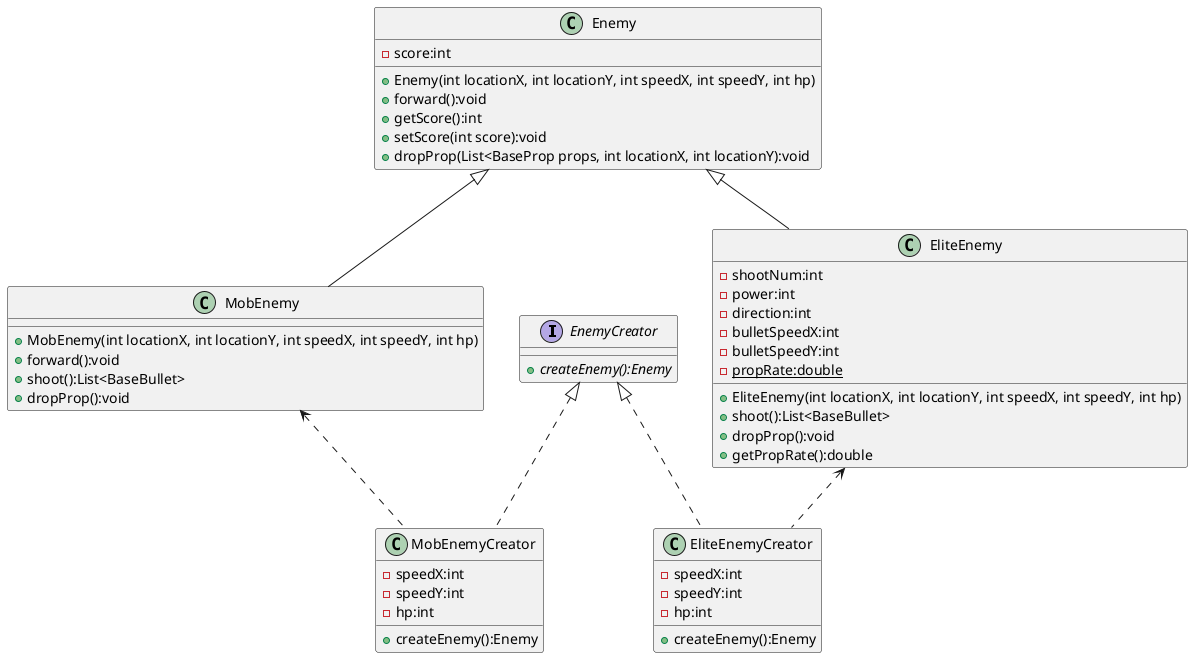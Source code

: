 @startuml
'https://plantuml.com/class-diagram
interface EnemyCreator{
    + {abstract} createEnemy():Enemy
}

class MobEnemyCreator{
    - speedX:int
    - speedY:int
    - hp:int
    + createEnemy():Enemy
}

class EliteEnemyCreator{
    - speedX:int
    - speedY:int
    - hp:int
    + createEnemy():Enemy
}

EnemyCreator <|.. MobEnemyCreator
EnemyCreator <|.. EliteEnemyCreator

class Enemy {
    - score:int
    + Enemy(int locationX, int locationY, int speedX, int speedY, int hp)
    + forward():void
    + getScore():int
    + setScore(int score):void
    + dropProp(List<BaseProp props, int locationX, int locationY):void
}

class MobEnemy {
    + MobEnemy(int locationX, int locationY, int speedX, int speedY, int hp)
    + forward():void
    + shoot():List<BaseBullet>
    + dropProp():void
}

MobEnemy <.. MobEnemyCreator

class EliteEnemy {
    - shootNum:int
    - power:int
    - direction:int
    - bulletSpeedX:int
    - bulletSpeedY:int
    - {static} propRate:double
    + EliteEnemy(int locationX, int locationY, int speedX, int speedY, int hp)
    + shoot():List<BaseBullet>
    + dropProp():void
    + getPropRate():double
}

EliteEnemy <.. EliteEnemyCreator

Enemy <|-- MobEnemy
Enemy <|-- EliteEnemy


@enduml